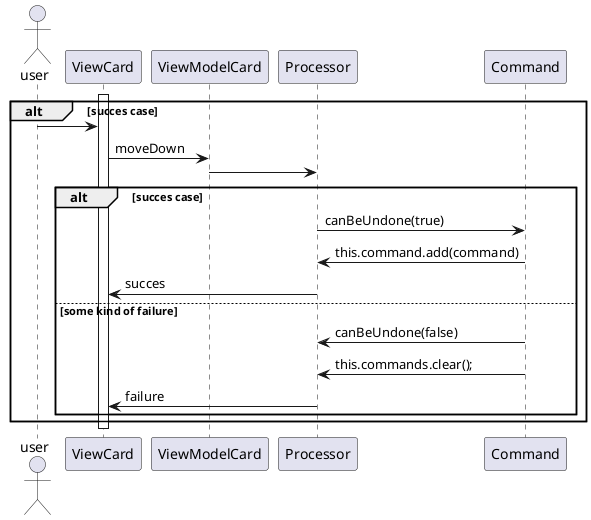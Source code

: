@startuml

Actor user
participant ViewCard
participant ViewModelCard

alt succes case
activate ViewCard
    user -> ViewCard
    ViewCard -> ViewModelCard : moveDown

    ViewModelCard -> Processor
    alt succes case
    Processor-> Command : canBeUndone(true)
    Command -> Processor : this.command.add(command)
    Processor ->  ViewCard :succes
    else some kind of failure
    Command-> Processor : canBeUndone(false)
    Command-> Processor: this.commands.clear();
    Processor -> ViewCard: failure

    end
     end
deactivate ViewCard



@enduml